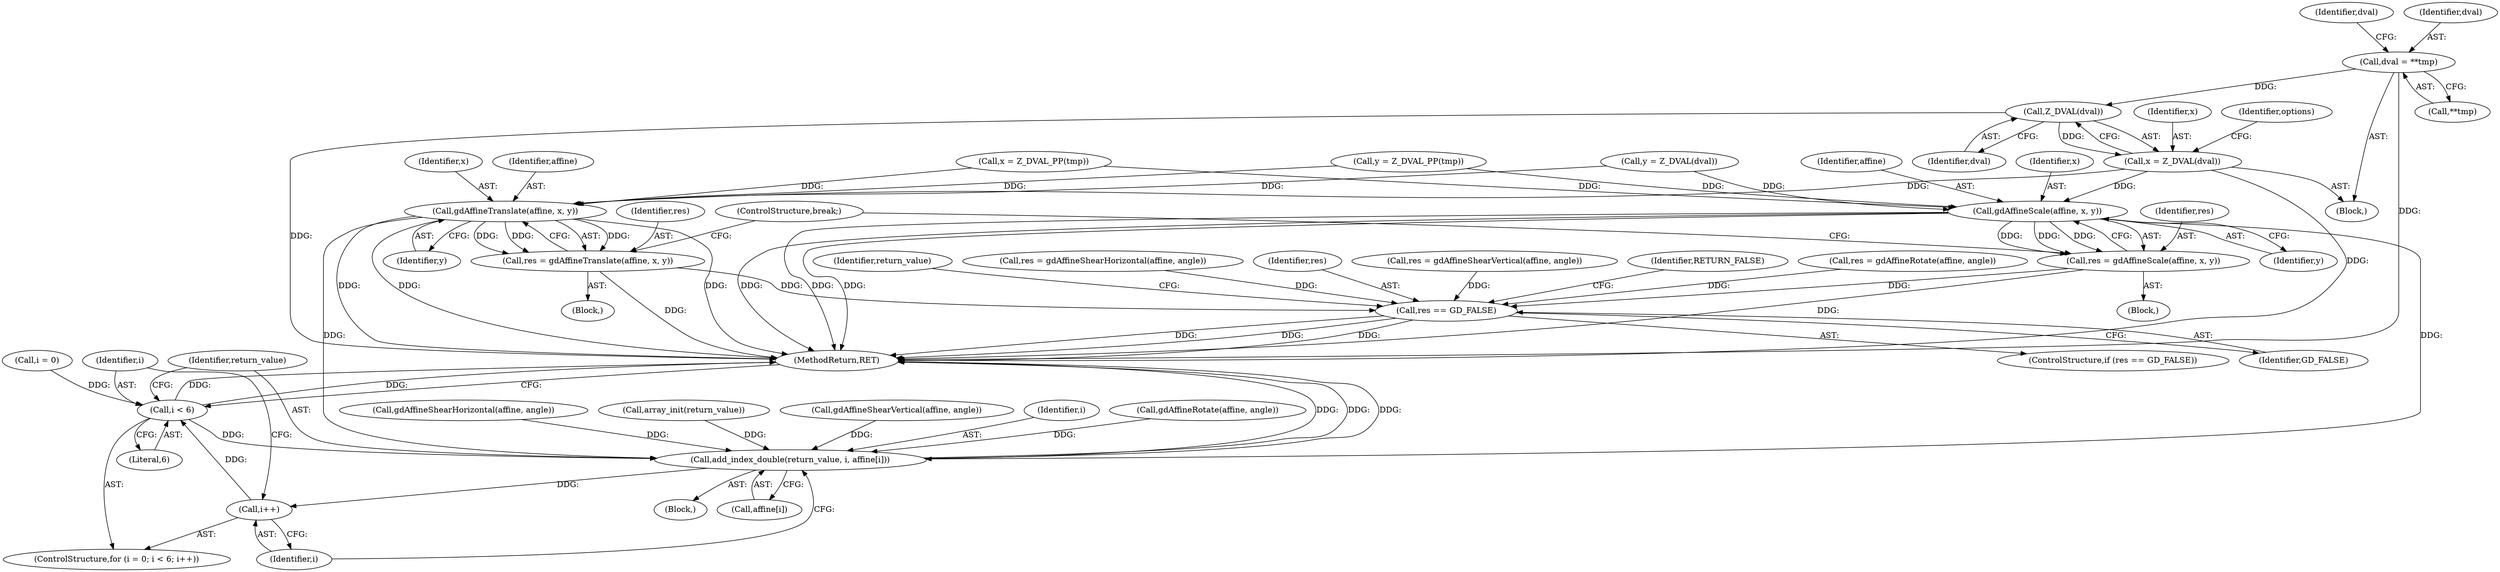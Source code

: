digraph "0_php-src_b6f13a5ef9d6280cf984826a5de012a32c396cd4?w=1_0@pointer" {
"1000158" [label="(Call,dval = **tmp)"];
"1000171" [label="(Call,Z_DVAL(dval))"];
"1000169" [label="(Call,x = Z_DVAL(dval))"];
"1000234" [label="(Call,gdAffineTranslate(affine, x, y))"];
"1000232" [label="(Call,res = gdAffineTranslate(affine, x, y))"];
"1000316" [label="(Call,res == GD_FALSE)"];
"1000335" [label="(Call,add_index_double(return_value, i, affine[i]))"];
"1000332" [label="(Call,i++)"];
"1000329" [label="(Call,i < 6)"];
"1000242" [label="(Call,gdAffineScale(affine, x, y))"];
"1000240" [label="(Call,res = gdAffineScale(affine, x, y))"];
"1000214" [label="(Call,y = Z_DVAL(dval))"];
"1000334" [label="(Block,)"];
"1000341" [label="(MethodReturn,RET)"];
"1000335" [label="(Call,add_index_double(return_value, i, affine[i]))"];
"1000291" [label="(Call,gdAffineShearHorizontal(affine, angle))"];
"1000170" [label="(Identifier,x)"];
"1000232" [label="(Call,res = gdAffineTranslate(affine, x, y))"];
"1000175" [label="(Call,x = Z_DVAL_PP(tmp))"];
"1000246" [label="(ControlStructure,break;)"];
"1000158" [label="(Call,dval = **tmp)"];
"1000336" [label="(Identifier,return_value)"];
"1000243" [label="(Identifier,affine)"];
"1000165" [label="(Identifier,dval)"];
"1000323" [label="(Call,array_init(return_value))"];
"1000317" [label="(Identifier,res)"];
"1000169" [label="(Call,x = Z_DVAL(dval))"];
"1000245" [label="(Identifier,y)"];
"1000325" [label="(ControlStructure,for (i = 0; i < 6; i++))"];
"1000160" [label="(Call,**tmp)"];
"1000300" [label="(Call,res = gdAffineShearVertical(affine, angle))"];
"1000235" [label="(Identifier,affine)"];
"1000320" [label="(Identifier,RETURN_FALSE)"];
"1000307" [label="(Call,res = gdAffineRotate(affine, angle))"];
"1000244" [label="(Identifier,x)"];
"1000159" [label="(Identifier,dval)"];
"1000172" [label="(Identifier,dval)"];
"1000333" [label="(Identifier,i)"];
"1000156" [label="(Block,)"];
"1000324" [label="(Identifier,return_value)"];
"1000171" [label="(Call,Z_DVAL(dval))"];
"1000326" [label="(Call,i = 0)"];
"1000289" [label="(Call,res = gdAffineShearHorizontal(affine, angle))"];
"1000240" [label="(Call,res = gdAffineScale(affine, x, y))"];
"1000237" [label="(Identifier,y)"];
"1000220" [label="(Call,y = Z_DVAL_PP(tmp))"];
"1000241" [label="(Identifier,res)"];
"1000186" [label="(Identifier,options)"];
"1000315" [label="(ControlStructure,if (res == GD_FALSE))"];
"1000242" [label="(Call,gdAffineScale(affine, x, y))"];
"1000236" [label="(Identifier,x)"];
"1000302" [label="(Call,gdAffineShearVertical(affine, angle))"];
"1000233" [label="(Identifier,res)"];
"1000332" [label="(Call,i++)"];
"1000329" [label="(Call,i < 6)"];
"1000318" [label="(Identifier,GD_FALSE)"];
"1000330" [label="(Identifier,i)"];
"1000231" [label="(Block,)"];
"1000331" [label="(Literal,6)"];
"1000338" [label="(Call,affine[i])"];
"1000234" [label="(Call,gdAffineTranslate(affine, x, y))"];
"1000239" [label="(Block,)"];
"1000337" [label="(Identifier,i)"];
"1000316" [label="(Call,res == GD_FALSE)"];
"1000309" [label="(Call,gdAffineRotate(affine, angle))"];
"1000158" -> "1000156"  [label="AST: "];
"1000158" -> "1000160"  [label="CFG: "];
"1000159" -> "1000158"  [label="AST: "];
"1000160" -> "1000158"  [label="AST: "];
"1000165" -> "1000158"  [label="CFG: "];
"1000158" -> "1000341"  [label="DDG: "];
"1000158" -> "1000171"  [label="DDG: "];
"1000171" -> "1000169"  [label="AST: "];
"1000171" -> "1000172"  [label="CFG: "];
"1000172" -> "1000171"  [label="AST: "];
"1000169" -> "1000171"  [label="CFG: "];
"1000171" -> "1000341"  [label="DDG: "];
"1000171" -> "1000169"  [label="DDG: "];
"1000169" -> "1000156"  [label="AST: "];
"1000170" -> "1000169"  [label="AST: "];
"1000186" -> "1000169"  [label="CFG: "];
"1000169" -> "1000341"  [label="DDG: "];
"1000169" -> "1000234"  [label="DDG: "];
"1000169" -> "1000242"  [label="DDG: "];
"1000234" -> "1000232"  [label="AST: "];
"1000234" -> "1000237"  [label="CFG: "];
"1000235" -> "1000234"  [label="AST: "];
"1000236" -> "1000234"  [label="AST: "];
"1000237" -> "1000234"  [label="AST: "];
"1000232" -> "1000234"  [label="CFG: "];
"1000234" -> "1000341"  [label="DDG: "];
"1000234" -> "1000341"  [label="DDG: "];
"1000234" -> "1000341"  [label="DDG: "];
"1000234" -> "1000232"  [label="DDG: "];
"1000234" -> "1000232"  [label="DDG: "];
"1000234" -> "1000232"  [label="DDG: "];
"1000175" -> "1000234"  [label="DDG: "];
"1000220" -> "1000234"  [label="DDG: "];
"1000214" -> "1000234"  [label="DDG: "];
"1000234" -> "1000335"  [label="DDG: "];
"1000232" -> "1000231"  [label="AST: "];
"1000233" -> "1000232"  [label="AST: "];
"1000246" -> "1000232"  [label="CFG: "];
"1000232" -> "1000341"  [label="DDG: "];
"1000232" -> "1000316"  [label="DDG: "];
"1000316" -> "1000315"  [label="AST: "];
"1000316" -> "1000318"  [label="CFG: "];
"1000317" -> "1000316"  [label="AST: "];
"1000318" -> "1000316"  [label="AST: "];
"1000320" -> "1000316"  [label="CFG: "];
"1000324" -> "1000316"  [label="CFG: "];
"1000316" -> "1000341"  [label="DDG: "];
"1000316" -> "1000341"  [label="DDG: "];
"1000316" -> "1000341"  [label="DDG: "];
"1000289" -> "1000316"  [label="DDG: "];
"1000300" -> "1000316"  [label="DDG: "];
"1000307" -> "1000316"  [label="DDG: "];
"1000240" -> "1000316"  [label="DDG: "];
"1000335" -> "1000334"  [label="AST: "];
"1000335" -> "1000338"  [label="CFG: "];
"1000336" -> "1000335"  [label="AST: "];
"1000337" -> "1000335"  [label="AST: "];
"1000338" -> "1000335"  [label="AST: "];
"1000333" -> "1000335"  [label="CFG: "];
"1000335" -> "1000341"  [label="DDG: "];
"1000335" -> "1000341"  [label="DDG: "];
"1000335" -> "1000341"  [label="DDG: "];
"1000335" -> "1000332"  [label="DDG: "];
"1000323" -> "1000335"  [label="DDG: "];
"1000329" -> "1000335"  [label="DDG: "];
"1000309" -> "1000335"  [label="DDG: "];
"1000291" -> "1000335"  [label="DDG: "];
"1000302" -> "1000335"  [label="DDG: "];
"1000242" -> "1000335"  [label="DDG: "];
"1000332" -> "1000325"  [label="AST: "];
"1000332" -> "1000333"  [label="CFG: "];
"1000333" -> "1000332"  [label="AST: "];
"1000330" -> "1000332"  [label="CFG: "];
"1000332" -> "1000329"  [label="DDG: "];
"1000329" -> "1000325"  [label="AST: "];
"1000329" -> "1000331"  [label="CFG: "];
"1000330" -> "1000329"  [label="AST: "];
"1000331" -> "1000329"  [label="AST: "];
"1000336" -> "1000329"  [label="CFG: "];
"1000341" -> "1000329"  [label="CFG: "];
"1000329" -> "1000341"  [label="DDG: "];
"1000329" -> "1000341"  [label="DDG: "];
"1000326" -> "1000329"  [label="DDG: "];
"1000242" -> "1000240"  [label="AST: "];
"1000242" -> "1000245"  [label="CFG: "];
"1000243" -> "1000242"  [label="AST: "];
"1000244" -> "1000242"  [label="AST: "];
"1000245" -> "1000242"  [label="AST: "];
"1000240" -> "1000242"  [label="CFG: "];
"1000242" -> "1000341"  [label="DDG: "];
"1000242" -> "1000341"  [label="DDG: "];
"1000242" -> "1000341"  [label="DDG: "];
"1000242" -> "1000240"  [label="DDG: "];
"1000242" -> "1000240"  [label="DDG: "];
"1000242" -> "1000240"  [label="DDG: "];
"1000175" -> "1000242"  [label="DDG: "];
"1000220" -> "1000242"  [label="DDG: "];
"1000214" -> "1000242"  [label="DDG: "];
"1000240" -> "1000239"  [label="AST: "];
"1000241" -> "1000240"  [label="AST: "];
"1000246" -> "1000240"  [label="CFG: "];
"1000240" -> "1000341"  [label="DDG: "];
}
